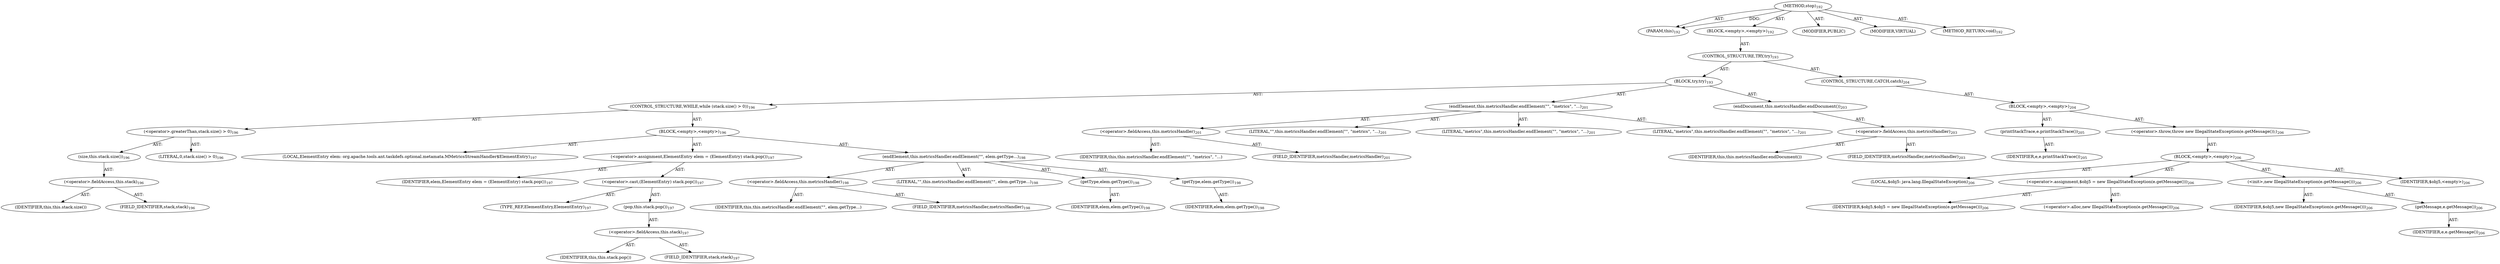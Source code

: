 digraph "stop" {  
"111669149701" [label = <(METHOD,stop)<SUB>192</SUB>> ]
"115964117007" [label = <(PARAM,this)<SUB>192</SUB>> ]
"25769803789" [label = <(BLOCK,&lt;empty&gt;,&lt;empty&gt;)<SUB>192</SUB>> ]
"47244640259" [label = <(CONTROL_STRUCTURE,TRY,try)<SUB>193</SUB>> ]
"25769803790" [label = <(BLOCK,try,try)<SUB>193</SUB>> ]
"47244640260" [label = <(CONTROL_STRUCTURE,WHILE,while (stack.size() &gt; 0))<SUB>196</SUB>> ]
"30064771135" [label = <(&lt;operator&gt;.greaterThan,stack.size() &gt; 0)<SUB>196</SUB>> ]
"30064771136" [label = <(size,this.stack.size())<SUB>196</SUB>> ]
"30064771137" [label = <(&lt;operator&gt;.fieldAccess,this.stack)<SUB>196</SUB>> ]
"68719476797" [label = <(IDENTIFIER,this,this.stack.size())> ]
"55834574863" [label = <(FIELD_IDENTIFIER,stack,stack)<SUB>196</SUB>> ]
"90194313235" [label = <(LITERAL,0,stack.size() &gt; 0)<SUB>196</SUB>> ]
"25769803791" [label = <(BLOCK,&lt;empty&gt;,&lt;empty&gt;)<SUB>196</SUB>> ]
"94489280521" [label = <(LOCAL,ElementEntry elem: org.apache.tools.ant.taskdefs.optional.metamata.MMetricsStreamHandler$ElementEntry)<SUB>197</SUB>> ]
"30064771138" [label = <(&lt;operator&gt;.assignment,ElementEntry elem = (ElementEntry) stack.pop())<SUB>197</SUB>> ]
"68719476798" [label = <(IDENTIFIER,elem,ElementEntry elem = (ElementEntry) stack.pop())<SUB>197</SUB>> ]
"30064771139" [label = <(&lt;operator&gt;.cast,(ElementEntry) stack.pop())<SUB>197</SUB>> ]
"180388626433" [label = <(TYPE_REF,ElementEntry,ElementEntry)<SUB>197</SUB>> ]
"30064771140" [label = <(pop,this.stack.pop())<SUB>197</SUB>> ]
"30064771141" [label = <(&lt;operator&gt;.fieldAccess,this.stack)<SUB>197</SUB>> ]
"68719476799" [label = <(IDENTIFIER,this,this.stack.pop())> ]
"55834574864" [label = <(FIELD_IDENTIFIER,stack,stack)<SUB>197</SUB>> ]
"30064771142" [label = <(endElement,this.metricsHandler.endElement(&quot;&quot;, elem.getType...)<SUB>198</SUB>> ]
"30064771143" [label = <(&lt;operator&gt;.fieldAccess,this.metricsHandler)<SUB>198</SUB>> ]
"68719476800" [label = <(IDENTIFIER,this,this.metricsHandler.endElement(&quot;&quot;, elem.getType...)> ]
"55834574865" [label = <(FIELD_IDENTIFIER,metricsHandler,metricsHandler)<SUB>198</SUB>> ]
"90194313236" [label = <(LITERAL,&quot;&quot;,this.metricsHandler.endElement(&quot;&quot;, elem.getType...)<SUB>198</SUB>> ]
"30064771144" [label = <(getType,elem.getType())<SUB>198</SUB>> ]
"68719476801" [label = <(IDENTIFIER,elem,elem.getType())<SUB>198</SUB>> ]
"30064771145" [label = <(getType,elem.getType())<SUB>198</SUB>> ]
"68719476802" [label = <(IDENTIFIER,elem,elem.getType())<SUB>198</SUB>> ]
"30064771146" [label = <(endElement,this.metricsHandler.endElement(&quot;&quot;, &quot;metrics&quot;, &quot;...)<SUB>201</SUB>> ]
"30064771147" [label = <(&lt;operator&gt;.fieldAccess,this.metricsHandler)<SUB>201</SUB>> ]
"68719476803" [label = <(IDENTIFIER,this,this.metricsHandler.endElement(&quot;&quot;, &quot;metrics&quot;, &quot;...)> ]
"55834574866" [label = <(FIELD_IDENTIFIER,metricsHandler,metricsHandler)<SUB>201</SUB>> ]
"90194313237" [label = <(LITERAL,&quot;&quot;,this.metricsHandler.endElement(&quot;&quot;, &quot;metrics&quot;, &quot;...)<SUB>201</SUB>> ]
"90194313238" [label = <(LITERAL,&quot;metrics&quot;,this.metricsHandler.endElement(&quot;&quot;, &quot;metrics&quot;, &quot;...)<SUB>201</SUB>> ]
"90194313239" [label = <(LITERAL,&quot;metrics&quot;,this.metricsHandler.endElement(&quot;&quot;, &quot;metrics&quot;, &quot;...)<SUB>201</SUB>> ]
"30064771148" [label = <(endDocument,this.metricsHandler.endDocument())<SUB>203</SUB>> ]
"30064771149" [label = <(&lt;operator&gt;.fieldAccess,this.metricsHandler)<SUB>203</SUB>> ]
"68719476804" [label = <(IDENTIFIER,this,this.metricsHandler.endDocument())> ]
"55834574867" [label = <(FIELD_IDENTIFIER,metricsHandler,metricsHandler)<SUB>203</SUB>> ]
"47244640261" [label = <(CONTROL_STRUCTURE,CATCH,catch)<SUB>204</SUB>> ]
"25769803792" [label = <(BLOCK,&lt;empty&gt;,&lt;empty&gt;)<SUB>204</SUB>> ]
"30064771150" [label = <(printStackTrace,e.printStackTrace())<SUB>205</SUB>> ]
"68719476805" [label = <(IDENTIFIER,e,e.printStackTrace())<SUB>205</SUB>> ]
"30064771151" [label = <(&lt;operator&gt;.throw,throw new IllegalStateException(e.getMessage());)<SUB>206</SUB>> ]
"25769803793" [label = <(BLOCK,&lt;empty&gt;,&lt;empty&gt;)<SUB>206</SUB>> ]
"94489280522" [label = <(LOCAL,$obj5: java.lang.IllegalStateException)<SUB>206</SUB>> ]
"30064771152" [label = <(&lt;operator&gt;.assignment,$obj5 = new IllegalStateException(e.getMessage()))<SUB>206</SUB>> ]
"68719476806" [label = <(IDENTIFIER,$obj5,$obj5 = new IllegalStateException(e.getMessage()))<SUB>206</SUB>> ]
"30064771153" [label = <(&lt;operator&gt;.alloc,new IllegalStateException(e.getMessage()))<SUB>206</SUB>> ]
"30064771154" [label = <(&lt;init&gt;,new IllegalStateException(e.getMessage()))<SUB>206</SUB>> ]
"68719476807" [label = <(IDENTIFIER,$obj5,new IllegalStateException(e.getMessage()))<SUB>206</SUB>> ]
"30064771155" [label = <(getMessage,e.getMessage())<SUB>206</SUB>> ]
"68719476808" [label = <(IDENTIFIER,e,e.getMessage())<SUB>206</SUB>> ]
"68719476809" [label = <(IDENTIFIER,$obj5,&lt;empty&gt;)<SUB>206</SUB>> ]
"133143986200" [label = <(MODIFIER,PUBLIC)> ]
"133143986201" [label = <(MODIFIER,VIRTUAL)> ]
"128849018885" [label = <(METHOD_RETURN,void)<SUB>192</SUB>> ]
  "111669149701" -> "115964117007"  [ label = "AST: "] 
  "111669149701" -> "25769803789"  [ label = "AST: "] 
  "111669149701" -> "133143986200"  [ label = "AST: "] 
  "111669149701" -> "133143986201"  [ label = "AST: "] 
  "111669149701" -> "128849018885"  [ label = "AST: "] 
  "25769803789" -> "47244640259"  [ label = "AST: "] 
  "47244640259" -> "25769803790"  [ label = "AST: "] 
  "47244640259" -> "47244640261"  [ label = "AST: "] 
  "25769803790" -> "47244640260"  [ label = "AST: "] 
  "25769803790" -> "30064771146"  [ label = "AST: "] 
  "25769803790" -> "30064771148"  [ label = "AST: "] 
  "47244640260" -> "30064771135"  [ label = "AST: "] 
  "47244640260" -> "25769803791"  [ label = "AST: "] 
  "30064771135" -> "30064771136"  [ label = "AST: "] 
  "30064771135" -> "90194313235"  [ label = "AST: "] 
  "30064771136" -> "30064771137"  [ label = "AST: "] 
  "30064771137" -> "68719476797"  [ label = "AST: "] 
  "30064771137" -> "55834574863"  [ label = "AST: "] 
  "25769803791" -> "94489280521"  [ label = "AST: "] 
  "25769803791" -> "30064771138"  [ label = "AST: "] 
  "25769803791" -> "30064771142"  [ label = "AST: "] 
  "30064771138" -> "68719476798"  [ label = "AST: "] 
  "30064771138" -> "30064771139"  [ label = "AST: "] 
  "30064771139" -> "180388626433"  [ label = "AST: "] 
  "30064771139" -> "30064771140"  [ label = "AST: "] 
  "30064771140" -> "30064771141"  [ label = "AST: "] 
  "30064771141" -> "68719476799"  [ label = "AST: "] 
  "30064771141" -> "55834574864"  [ label = "AST: "] 
  "30064771142" -> "30064771143"  [ label = "AST: "] 
  "30064771142" -> "90194313236"  [ label = "AST: "] 
  "30064771142" -> "30064771144"  [ label = "AST: "] 
  "30064771142" -> "30064771145"  [ label = "AST: "] 
  "30064771143" -> "68719476800"  [ label = "AST: "] 
  "30064771143" -> "55834574865"  [ label = "AST: "] 
  "30064771144" -> "68719476801"  [ label = "AST: "] 
  "30064771145" -> "68719476802"  [ label = "AST: "] 
  "30064771146" -> "30064771147"  [ label = "AST: "] 
  "30064771146" -> "90194313237"  [ label = "AST: "] 
  "30064771146" -> "90194313238"  [ label = "AST: "] 
  "30064771146" -> "90194313239"  [ label = "AST: "] 
  "30064771147" -> "68719476803"  [ label = "AST: "] 
  "30064771147" -> "55834574866"  [ label = "AST: "] 
  "30064771148" -> "30064771149"  [ label = "AST: "] 
  "30064771149" -> "68719476804"  [ label = "AST: "] 
  "30064771149" -> "55834574867"  [ label = "AST: "] 
  "47244640261" -> "25769803792"  [ label = "AST: "] 
  "25769803792" -> "30064771150"  [ label = "AST: "] 
  "25769803792" -> "30064771151"  [ label = "AST: "] 
  "30064771150" -> "68719476805"  [ label = "AST: "] 
  "30064771151" -> "25769803793"  [ label = "AST: "] 
  "25769803793" -> "94489280522"  [ label = "AST: "] 
  "25769803793" -> "30064771152"  [ label = "AST: "] 
  "25769803793" -> "30064771154"  [ label = "AST: "] 
  "25769803793" -> "68719476809"  [ label = "AST: "] 
  "30064771152" -> "68719476806"  [ label = "AST: "] 
  "30064771152" -> "30064771153"  [ label = "AST: "] 
  "30064771154" -> "68719476807"  [ label = "AST: "] 
  "30064771154" -> "30064771155"  [ label = "AST: "] 
  "30064771155" -> "68719476808"  [ label = "AST: "] 
  "111669149701" -> "115964117007"  [ label = "DDG: "] 
}
